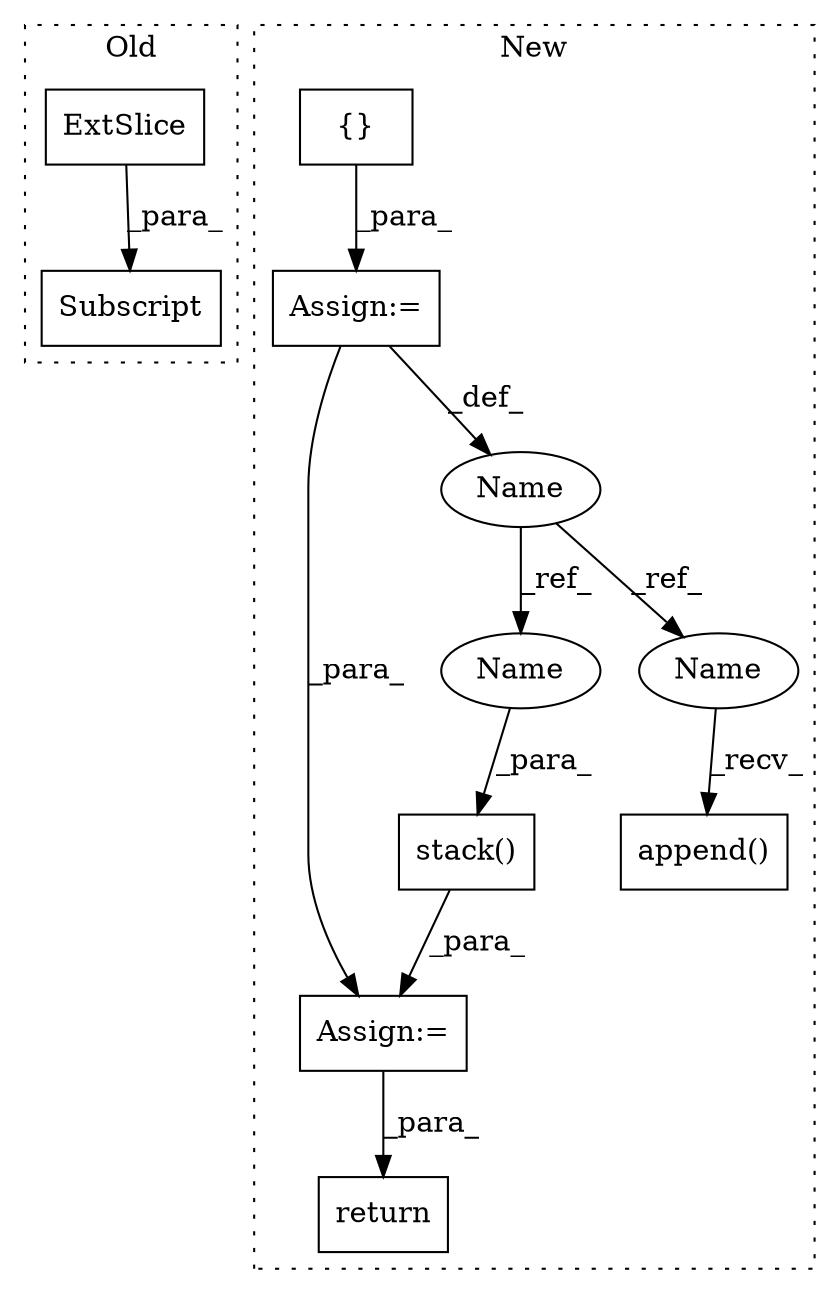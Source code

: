 digraph G {
subgraph cluster0 {
1 [label="ExtSlice" a="85" s="11816" l="16" shape="box"];
3 [label="Subscript" a="63" s="11816,0" l="37,0" shape="box"];
label = "Old";
style="dotted";
}
subgraph cluster1 {
2 [label="stack()" a="75" s="12474,12499" l="12,1" shape="box"];
4 [label="{}" a="59" s="11381,11381" l="2,1" shape="box"];
5 [label="Assign:=" a="68" s="12471" l="3" shape="box"];
6 [label="append()" a="75" s="12414,12447" l="21,1" shape="box"];
7 [label="Assign:=" a="68" s="11378" l="3" shape="box"];
8 [label="return" a="93" s="12603" l="7" shape="box"];
9 [label="Name" a="87" s="11365" l="13" shape="ellipse"];
10 [label="Name" a="87" s="12486" l="13" shape="ellipse"];
11 [label="Name" a="87" s="12414" l="13" shape="ellipse"];
label = "New";
style="dotted";
}
1 -> 3 [label="_para_"];
2 -> 5 [label="_para_"];
4 -> 7 [label="_para_"];
5 -> 8 [label="_para_"];
7 -> 5 [label="_para_"];
7 -> 9 [label="_def_"];
9 -> 10 [label="_ref_"];
9 -> 11 [label="_ref_"];
10 -> 2 [label="_para_"];
11 -> 6 [label="_recv_"];
}